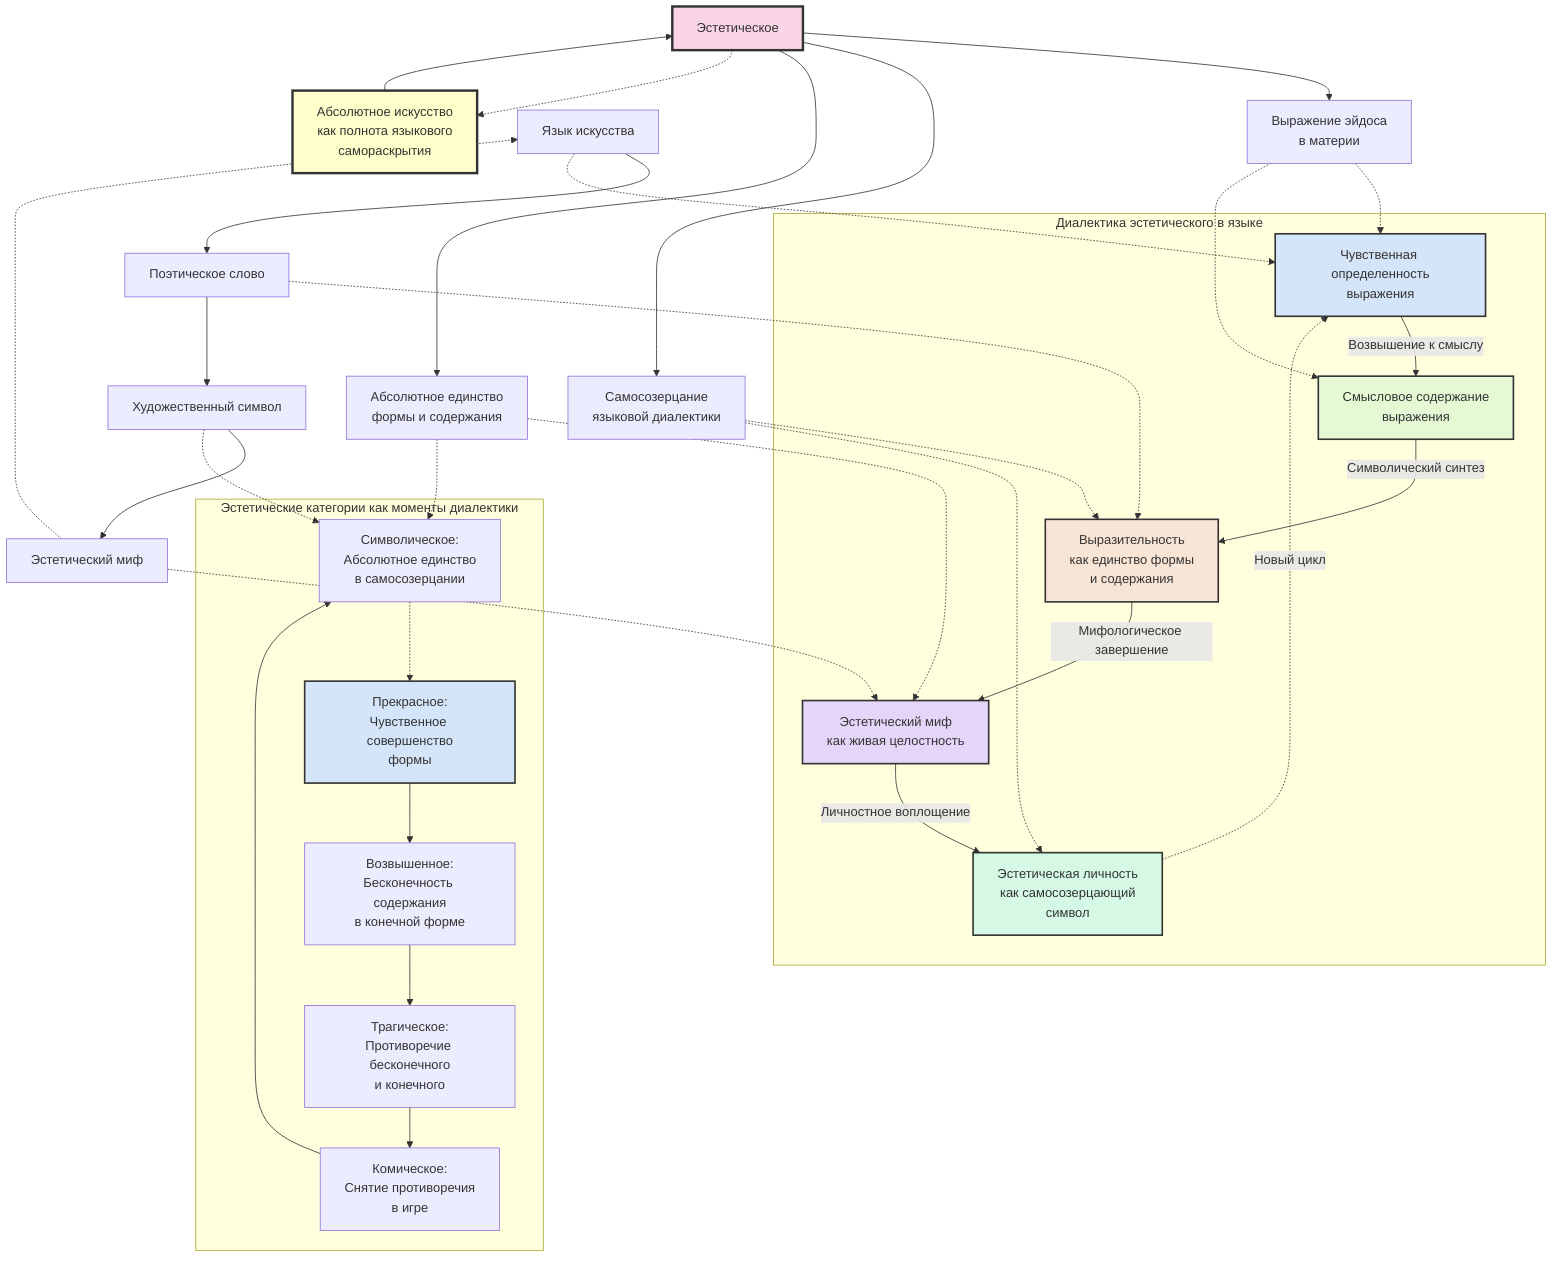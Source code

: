 flowchart TD
    A[Эстетическое] --> B[Выражение эйдоса\nв материи]
    A --> C[Самосозерцание\nязыковой диалектики]
    A --> D[Абсолютное единство\nформы и содержания]
    
    subgraph "Диалектика эстетического в языке"
        E[Чувственная определенность\nвыражения] -->|Возвышение к смыслу| F[Смысловое содержание\nвыражения]
        F -->|Символический синтез| G[Выразительность\nкак единство формы\nи содержания]
        G -->|Мифологическое завершение| H[Эстетический миф\nкак живая целостность]
        H -->|Личностное воплощение| I[Эстетическая личность\nкак самосозерцающий\nсимвол]
        I -.->|Новый цикл| E
    end
    
    subgraph "Эстетические категории как моменты диалектики"
        J[Прекрасное:\nЧувственное совершенство\nформы] --> K[Возвышенное:\nБесконечность содержания\nв конечной форме]
        K --> L[Трагическое:\nПротиворечие бесконечного\nи конечного]
        L --> M[Комическое:\nСнятие противоречия\nв игре]
        M --> N[Символическое:\nАбсолютное единство\nв самосозерцании]
        N -.-> J
    end
    
    B -.-> E
    B -.-> F
    C -.-> G
    C -.-> I
    D -.-> H
    D -.-> N
    
    O[Язык искусства] --> P[Поэтическое слово]
    P --> Q[Художественный символ]
    Q --> R[Эстетический миф]
    R -.-> O
    
    O -.-> E
    P -.-> G
    Q -.-> N
    R -.-> H
    
    S[Абсолютное искусство\nкак полнота языкового\nсамораскрытия] --> A
    A -.-> S
    
    style A fill:#f9d5e5,stroke:#333,stroke-width:3px
    style E fill:#d5e5f9,stroke:#333,stroke-width:2px
    style F fill:#e5f9d5,stroke:#333,stroke-width:2px
    style G fill:#f9e5d5,stroke:#333,stroke-width:2px
    style H fill:#e5d5f9,stroke:#333,stroke-width:2px
    style I fill:#d5f9e5,stroke:#333,stroke-width:2px
    style S fill:#ffffcc,stroke:#333,stroke-width:3px
    style J fill:#d5e5f9,stroke:#333,stroke-width:2px